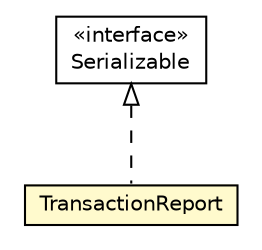 #!/usr/local/bin/dot
#
# Class diagram 
# Generated by UMLGraph version 5.1 (http://www.umlgraph.org/)
#

digraph G {
	edge [fontname="Helvetica",fontsize=10,labelfontname="Helvetica",labelfontsize=10];
	node [fontname="Helvetica",fontsize=10,shape=plaintext];
	nodesep=0.25;
	ranksep=0.5;
	// pt.ist.fenixframework.backend.jvstmojb.pstm.TransactionReport
	c132240 [label=<<table title="pt.ist.fenixframework.backend.jvstmojb.pstm.TransactionReport" border="0" cellborder="1" cellspacing="0" cellpadding="2" port="p" bgcolor="lemonChiffon" href="./TransactionReport.html">
		<tr><td><table border="0" cellspacing="0" cellpadding="1">
<tr><td align="center" balign="center"> TransactionReport </td></tr>
		</table></td></tr>
		</table>>, fontname="Helvetica", fontcolor="black", fontsize=10.0];
	//pt.ist.fenixframework.backend.jvstmojb.pstm.TransactionReport implements java.io.Serializable
	c132287:p -> c132240:p [dir=back,arrowtail=empty,style=dashed];
	// java.io.Serializable
	c132287 [label=<<table title="java.io.Serializable" border="0" cellborder="1" cellspacing="0" cellpadding="2" port="p" href="http://java.sun.com/j2se/1.4.2/docs/api/java/io/Serializable.html">
		<tr><td><table border="0" cellspacing="0" cellpadding="1">
<tr><td align="center" balign="center"> &#171;interface&#187; </td></tr>
<tr><td align="center" balign="center"> Serializable </td></tr>
		</table></td></tr>
		</table>>, fontname="Helvetica", fontcolor="black", fontsize=10.0];
}

